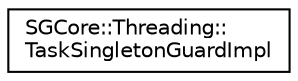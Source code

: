 digraph "Graphical Class Hierarchy"
{
 // LATEX_PDF_SIZE
  edge [fontname="Helvetica",fontsize="10",labelfontname="Helvetica",labelfontsize="10"];
  node [fontname="Helvetica",fontsize="10",shape=record];
  rankdir="LR";
  Node0 [label="SGCore::Threading::\lTaskSingletonGuardImpl",height=0.2,width=0.4,color="black", fillcolor="white", style="filled",URL="$structSGCore_1_1Threading_1_1TaskSingletonGuardImpl.html",tooltip=" "];
}
